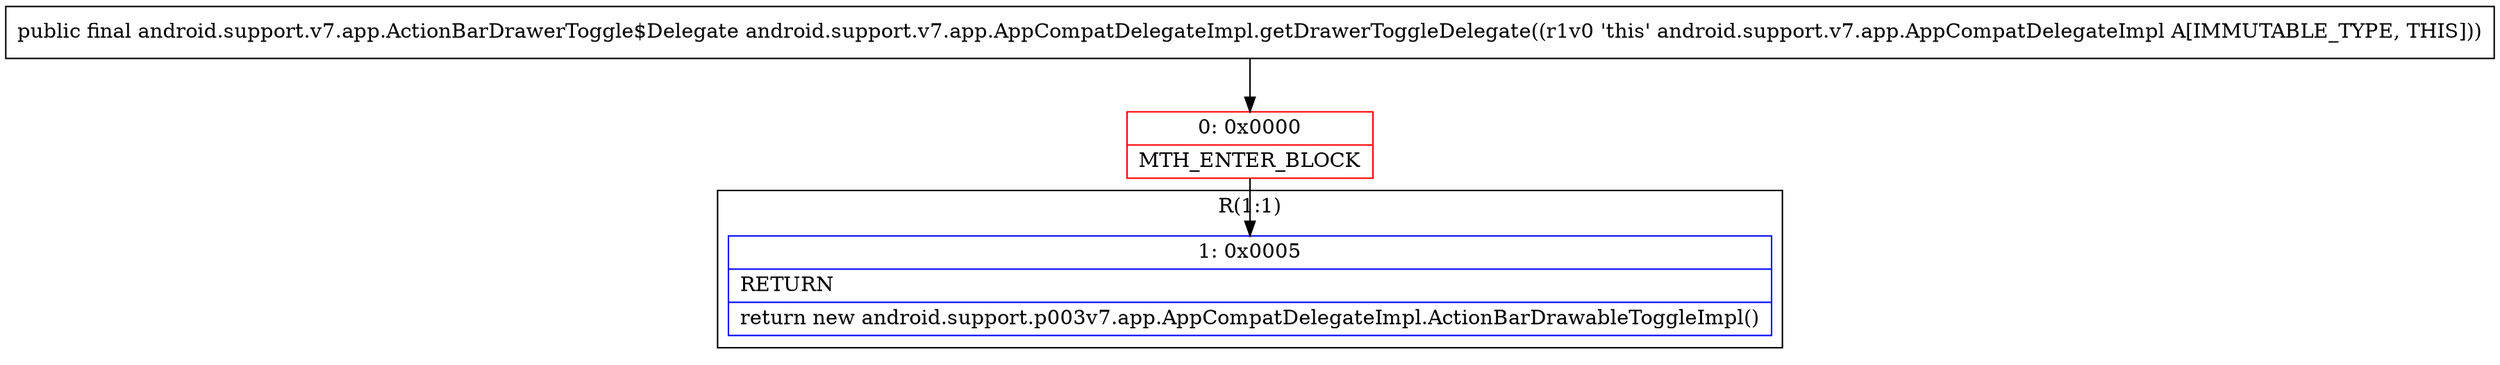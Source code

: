 digraph "CFG forandroid.support.v7.app.AppCompatDelegateImpl.getDrawerToggleDelegate()Landroid\/support\/v7\/app\/ActionBarDrawerToggle$Delegate;" {
subgraph cluster_Region_1643063176 {
label = "R(1:1)";
node [shape=record,color=blue];
Node_1 [shape=record,label="{1\:\ 0x0005|RETURN\l|return new android.support.p003v7.app.AppCompatDelegateImpl.ActionBarDrawableToggleImpl()\l}"];
}
Node_0 [shape=record,color=red,label="{0\:\ 0x0000|MTH_ENTER_BLOCK\l}"];
MethodNode[shape=record,label="{public final android.support.v7.app.ActionBarDrawerToggle$Delegate android.support.v7.app.AppCompatDelegateImpl.getDrawerToggleDelegate((r1v0 'this' android.support.v7.app.AppCompatDelegateImpl A[IMMUTABLE_TYPE, THIS])) }"];
MethodNode -> Node_0;
Node_0 -> Node_1;
}

